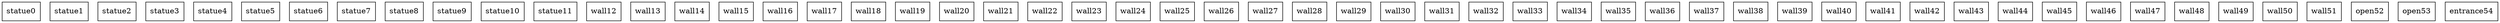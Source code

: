 graph room {
 node [shape="box"]; statue0 [pos="12,7!"]; statue1 [pos="9,7!"]; statue2 [pos="6,7!"]; statue3 [pos="3,7!"]; statue4 [pos="12,5!"]; statue5 [pos="9,5!"]; statue6 [pos="6,5!"]; statue7 [pos="3,5!"]; statue8 [pos="12,3!"]; statue9 [pos="9,3!"]; statue10 [pos="6,3!"]; statue11 [pos="3,3!"]; wall12 [pos="1,1!"]; wall13 [pos="2,1!"]; wall14 [pos="3,1!"]; wall15 [pos="4,1!"]; wall16 [pos="5,1!"]; wall17 [pos="6,1!"]; wall18 [pos="8,1!"]; wall19 [pos="9,1!"]; wall20 [pos="10,1!"]; wall21 [pos="11,1!"]; wall22 [pos="12,1!"]; wall23 [pos="13,1!"]; wall24 [pos="14,1!"]; wall25 [pos="1,2!"]; wall26 [pos="14,2!"]; wall27 [pos="1,3!"]; wall28 [pos="14,3!"]; wall29 [pos="1,4!"]; wall30 [pos="14,4!"]; wall31 [pos="14,5!"]; wall32 [pos="1,6!"]; wall33 [pos="14,6!"]; wall34 [pos="1,7!"]; wall35 [pos="14,7!"]; wall36 [pos="1,8!"]; wall37 [pos="14,8!"]; wall38 [pos="1,9!"]; wall39 [pos="2,9!"]; wall40 [pos="3,9!"]; wall41 [pos="4,9!"]; wall42 [pos="5,9!"]; wall43 [pos="6,9!"]; wall44 [pos="7,9!"]; wall45 [pos="8,9!"]; wall46 [pos="9,9!"]; wall47 [pos="10,9!"]; wall48 [pos="11,9!"]; wall49 [pos="12,9!"]; wall50 [pos="13,9!"]; wall51 [pos="14,9!"]; open52 [pos="7,1!"]; open53 [pos="1,5!"]; entrance54 [pos="7,7!"]; }
